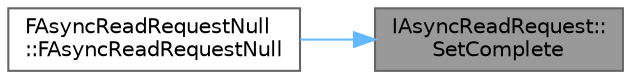 digraph "IAsyncReadRequest::SetComplete"
{
 // INTERACTIVE_SVG=YES
 // LATEX_PDF_SIZE
  bgcolor="transparent";
  edge [fontname=Helvetica,fontsize=10,labelfontname=Helvetica,labelfontsize=10];
  node [fontname=Helvetica,fontsize=10,shape=box,height=0.2,width=0.4];
  rankdir="RL";
  Node1 [id="Node000001",label="IAsyncReadRequest::\lSetComplete",height=0.2,width=0.4,color="gray40", fillcolor="grey60", style="filled", fontcolor="black",tooltip=" "];
  Node1 -> Node2 [id="edge1_Node000001_Node000002",dir="back",color="steelblue1",style="solid",tooltip=" "];
  Node2 [id="Node000002",label="FAsyncReadRequestNull\l::FAsyncReadRequestNull",height=0.2,width=0.4,color="grey40", fillcolor="white", style="filled",URL="$d1/d24/classFAsyncReadRequestNull.html#aceb6d27d18ec482807566511b7137ac1",tooltip=" "];
}
